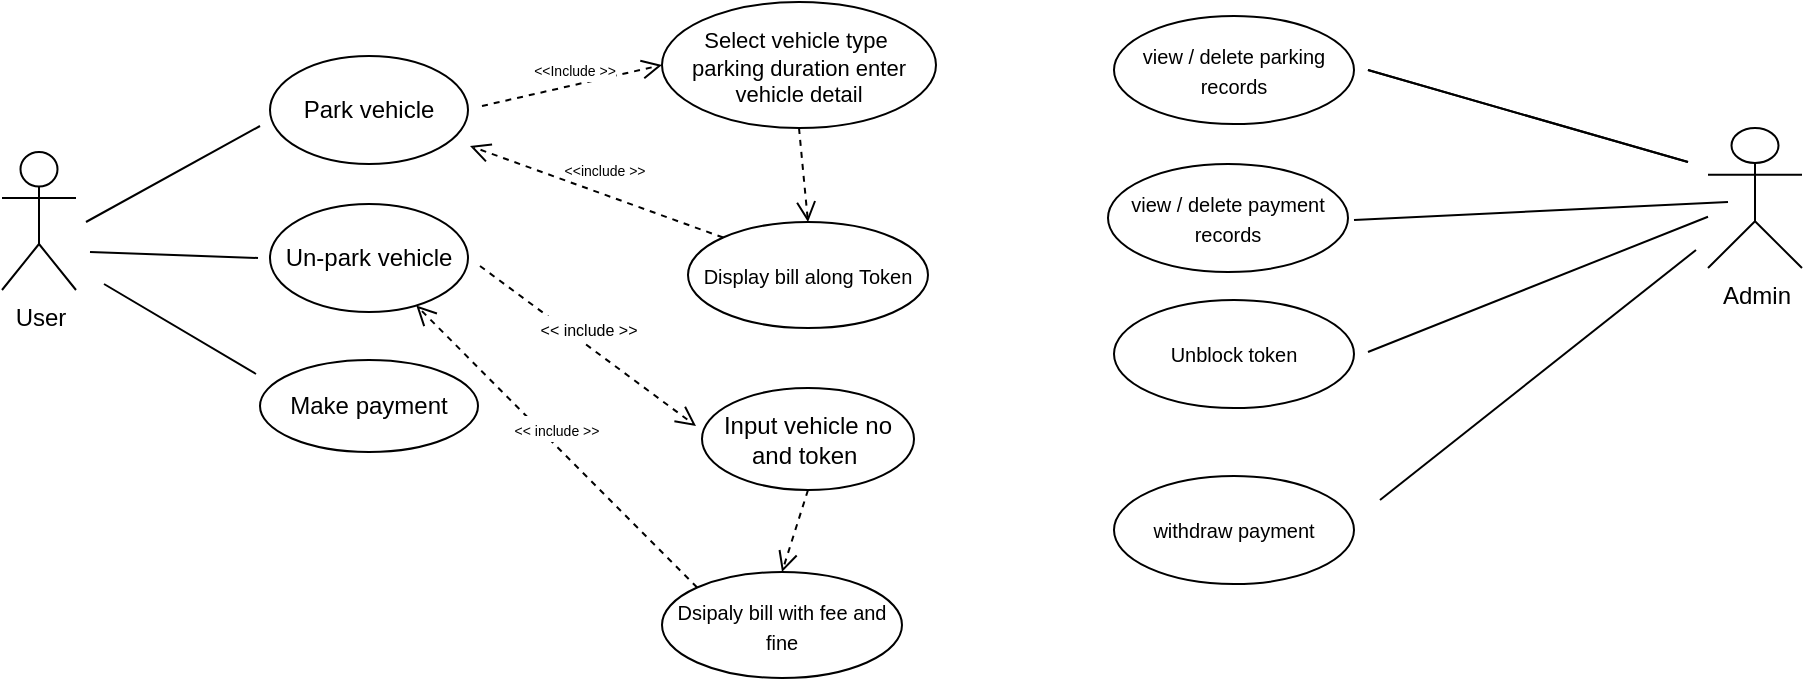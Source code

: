 <mxfile version="24.7.17">
  <diagram id="C5RBs43oDa-KdzZeNtuy" name="Page-1">
    <mxGraphModel dx="1036" dy="614" grid="0" gridSize="10" guides="1" tooltips="1" connect="1" arrows="1" fold="1" page="1" pageScale="1" pageWidth="827" pageHeight="1169" math="0" shadow="0">
      <root>
        <mxCell id="WIyWlLk6GJQsqaUBKTNV-0" />
        <mxCell id="WIyWlLk6GJQsqaUBKTNV-1" parent="WIyWlLk6GJQsqaUBKTNV-0" />
        <mxCell id="TEgpN5ifqae03Chc3j9u-0" value="User" style="shape=umlActor;verticalLabelPosition=bottom;verticalAlign=top;html=1;outlineConnect=0;" vertex="1" parent="WIyWlLk6GJQsqaUBKTNV-1">
          <mxGeometry x="91" y="188" width="37" height="69" as="geometry" />
        </mxCell>
        <mxCell id="TEgpN5ifqae03Chc3j9u-2" value="Park vehicle" style="ellipse;whiteSpace=wrap;html=1;" vertex="1" parent="WIyWlLk6GJQsqaUBKTNV-1">
          <mxGeometry x="225" y="140" width="99" height="54" as="geometry" />
        </mxCell>
        <mxCell id="TEgpN5ifqae03Chc3j9u-3" value="Make payment" style="ellipse;whiteSpace=wrap;html=1;" vertex="1" parent="WIyWlLk6GJQsqaUBKTNV-1">
          <mxGeometry x="220" y="292" width="109" height="46" as="geometry" />
        </mxCell>
        <mxCell id="TEgpN5ifqae03Chc3j9u-4" value="" style="endArrow=none;html=1;rounded=0;" edge="1" parent="WIyWlLk6GJQsqaUBKTNV-1">
          <mxGeometry width="50" height="50" relative="1" as="geometry">
            <mxPoint x="133" y="223" as="sourcePoint" />
            <mxPoint x="220" y="175" as="targetPoint" />
          </mxGeometry>
        </mxCell>
        <mxCell id="TEgpN5ifqae03Chc3j9u-5" value="" style="endArrow=none;html=1;rounded=0;" edge="1" parent="WIyWlLk6GJQsqaUBKTNV-1">
          <mxGeometry width="50" height="50" relative="1" as="geometry">
            <mxPoint x="135" y="238" as="sourcePoint" />
            <mxPoint x="219" y="241" as="targetPoint" />
          </mxGeometry>
        </mxCell>
        <mxCell id="TEgpN5ifqae03Chc3j9u-6" value="&lt;font style=&quot;font-size: 11px;&quot;&gt;Select vehicle type&amp;nbsp;&lt;/font&gt;&lt;div style=&quot;font-size: 11px;&quot;&gt;&lt;font style=&quot;font-size: 11px;&quot;&gt;parking duration enter vehicle detail&lt;/font&gt;&lt;/div&gt;" style="ellipse;whiteSpace=wrap;html=1;" vertex="1" parent="WIyWlLk6GJQsqaUBKTNV-1">
          <mxGeometry x="421" y="113" width="137" height="63" as="geometry" />
        </mxCell>
        <mxCell id="TEgpN5ifqae03Chc3j9u-7" value="Un-park vehicle" style="ellipse;whiteSpace=wrap;html=1;" vertex="1" parent="WIyWlLk6GJQsqaUBKTNV-1">
          <mxGeometry x="225" y="214" width="99" height="54" as="geometry" />
        </mxCell>
        <mxCell id="TEgpN5ifqae03Chc3j9u-8" value="" style="endArrow=none;html=1;rounded=0;" edge="1" parent="WIyWlLk6GJQsqaUBKTNV-1">
          <mxGeometry width="50" height="50" relative="1" as="geometry">
            <mxPoint x="142" y="254" as="sourcePoint" />
            <mxPoint x="218" y="299" as="targetPoint" />
          </mxGeometry>
        </mxCell>
        <mxCell id="TEgpN5ifqae03Chc3j9u-10" value="&lt;font style=&quot;font-size: 7px;&quot;&gt;&amp;lt;&amp;lt;Include &amp;gt;&amp;gt;&lt;/font&gt;" style="html=1;verticalAlign=bottom;endArrow=open;dashed=1;endSize=8;curved=0;rounded=0;entryX=0;entryY=0.5;entryDx=0;entryDy=0;" edge="1" parent="WIyWlLk6GJQsqaUBKTNV-1" target="TEgpN5ifqae03Chc3j9u-6">
          <mxGeometry x="0.016" relative="1" as="geometry">
            <mxPoint x="331" y="165" as="sourcePoint" />
            <mxPoint x="394" y="165" as="targetPoint" />
            <mxPoint as="offset" />
          </mxGeometry>
        </mxCell>
        <mxCell id="TEgpN5ifqae03Chc3j9u-11" value="&lt;font style=&quot;font-size: 10px;&quot;&gt;Display bill along Token&lt;/font&gt;" style="ellipse;whiteSpace=wrap;html=1;" vertex="1" parent="WIyWlLk6GJQsqaUBKTNV-1">
          <mxGeometry x="434" y="223" width="120" height="53" as="geometry" />
        </mxCell>
        <mxCell id="TEgpN5ifqae03Chc3j9u-12" value="" style="html=1;verticalAlign=bottom;endArrow=open;dashed=1;endSize=8;curved=0;rounded=0;entryX=0.5;entryY=0;entryDx=0;entryDy=0;exitX=0.5;exitY=1;exitDx=0;exitDy=0;" edge="1" parent="WIyWlLk6GJQsqaUBKTNV-1" source="TEgpN5ifqae03Chc3j9u-6" target="TEgpN5ifqae03Chc3j9u-11">
          <mxGeometry relative="1" as="geometry">
            <mxPoint x="458" y="190" as="sourcePoint" />
            <mxPoint x="293" y="306" as="targetPoint" />
          </mxGeometry>
        </mxCell>
        <mxCell id="TEgpN5ifqae03Chc3j9u-13" value="" style="html=1;verticalAlign=bottom;endArrow=open;dashed=1;endSize=8;curved=0;rounded=0;exitX=0;exitY=0;exitDx=0;exitDy=0;" edge="1" parent="WIyWlLk6GJQsqaUBKTNV-1" source="TEgpN5ifqae03Chc3j9u-11">
          <mxGeometry x="-0.006" relative="1" as="geometry">
            <mxPoint x="373" y="306" as="sourcePoint" />
            <mxPoint x="325" y="185" as="targetPoint" />
            <mxPoint as="offset" />
          </mxGeometry>
        </mxCell>
        <mxCell id="TEgpN5ifqae03Chc3j9u-14" value="Input vehicle no and token&amp;nbsp;" style="ellipse;whiteSpace=wrap;html=1;" vertex="1" parent="WIyWlLk6GJQsqaUBKTNV-1">
          <mxGeometry x="441" y="306" width="106" height="51" as="geometry" />
        </mxCell>
        <mxCell id="TEgpN5ifqae03Chc3j9u-15" value="&lt;font style=&quot;font-size: 8px;&quot;&gt;&amp;lt;&amp;lt; include &amp;gt;&amp;gt;&lt;/font&gt;" style="html=1;verticalAlign=bottom;endArrow=open;dashed=1;endSize=8;curved=0;rounded=0;" edge="1" parent="WIyWlLk6GJQsqaUBKTNV-1">
          <mxGeometry relative="1" as="geometry">
            <mxPoint x="330" y="245" as="sourcePoint" />
            <mxPoint x="438" y="325" as="targetPoint" />
          </mxGeometry>
        </mxCell>
        <mxCell id="TEgpN5ifqae03Chc3j9u-17" value="&lt;font style=&quot;font-size: 10px;&quot;&gt;Dsipaly bill with fee and fine&lt;/font&gt;" style="ellipse;whiteSpace=wrap;html=1;" vertex="1" parent="WIyWlLk6GJQsqaUBKTNV-1">
          <mxGeometry x="421" y="398" width="120" height="53" as="geometry" />
        </mxCell>
        <mxCell id="TEgpN5ifqae03Chc3j9u-18" value="" style="html=1;verticalAlign=bottom;endArrow=open;dashed=1;endSize=8;curved=0;rounded=0;exitX=0.5;exitY=1;exitDx=0;exitDy=0;entryX=0.5;entryY=0;entryDx=0;entryDy=0;" edge="1" parent="WIyWlLk6GJQsqaUBKTNV-1" source="TEgpN5ifqae03Chc3j9u-14" target="TEgpN5ifqae03Chc3j9u-17">
          <mxGeometry relative="1" as="geometry">
            <mxPoint x="373" y="346" as="sourcePoint" />
            <mxPoint x="293" y="346" as="targetPoint" />
          </mxGeometry>
        </mxCell>
        <mxCell id="TEgpN5ifqae03Chc3j9u-19" value="&lt;font style=&quot;font-size: 7px;&quot;&gt;&amp;lt;&amp;lt; include &amp;gt;&amp;gt;&lt;/font&gt;" style="html=1;verticalAlign=bottom;endArrow=open;dashed=1;endSize=8;curved=0;rounded=0;exitX=0;exitY=0;exitDx=0;exitDy=0;" edge="1" parent="WIyWlLk6GJQsqaUBKTNV-1" source="TEgpN5ifqae03Chc3j9u-17" target="TEgpN5ifqae03Chc3j9u-7">
          <mxGeometry relative="1" as="geometry">
            <mxPoint x="373" y="346" as="sourcePoint" />
            <mxPoint x="293" y="346" as="targetPoint" />
          </mxGeometry>
        </mxCell>
        <mxCell id="TEgpN5ifqae03Chc3j9u-20" value="&lt;font style=&quot;font-size: 7px;&quot;&gt;&amp;lt;&amp;lt;include &amp;gt;&amp;gt;&lt;/font&gt;" style="text;html=1;align=center;verticalAlign=middle;resizable=0;points=[];autosize=1;strokeColor=none;fillColor=none;" vertex="1" parent="WIyWlLk6GJQsqaUBKTNV-1">
          <mxGeometry x="363" y="183" width="58" height="26" as="geometry" />
        </mxCell>
        <mxCell id="TEgpN5ifqae03Chc3j9u-21" value="Admin" style="shape=umlActor;verticalLabelPosition=bottom;verticalAlign=top;html=1;" vertex="1" parent="WIyWlLk6GJQsqaUBKTNV-1">
          <mxGeometry x="944" y="176" width="47" height="70" as="geometry" />
        </mxCell>
        <mxCell id="TEgpN5ifqae03Chc3j9u-22" value="&lt;font style=&quot;font-size: 10px;&quot;&gt;view / delete parking records&lt;/font&gt;" style="ellipse;whiteSpace=wrap;html=1;" vertex="1" parent="WIyWlLk6GJQsqaUBKTNV-1">
          <mxGeometry x="647" y="120" width="120" height="54" as="geometry" />
        </mxCell>
        <mxCell id="TEgpN5ifqae03Chc3j9u-23" value="&lt;font style=&quot;font-size: 10px;&quot;&gt;view / delete payment records&lt;/font&gt;" style="ellipse;whiteSpace=wrap;html=1;" vertex="1" parent="WIyWlLk6GJQsqaUBKTNV-1">
          <mxGeometry x="644" y="194" width="120" height="54" as="geometry" />
        </mxCell>
        <mxCell id="TEgpN5ifqae03Chc3j9u-24" value="&lt;font style=&quot;font-size: 10px;&quot;&gt;Unblock token&lt;/font&gt;" style="ellipse;whiteSpace=wrap;html=1;" vertex="1" parent="WIyWlLk6GJQsqaUBKTNV-1">
          <mxGeometry x="647" y="262" width="120" height="54" as="geometry" />
        </mxCell>
        <mxCell id="TEgpN5ifqae03Chc3j9u-25" value="&lt;font style=&quot;font-size: 10px;&quot;&gt;withdraw payment&lt;/font&gt;" style="ellipse;whiteSpace=wrap;html=1;" vertex="1" parent="WIyWlLk6GJQsqaUBKTNV-1">
          <mxGeometry x="647" y="350" width="120" height="54" as="geometry" />
        </mxCell>
        <mxCell id="TEgpN5ifqae03Chc3j9u-27" value="" style="endArrow=none;html=1;rounded=0;" edge="1" parent="WIyWlLk6GJQsqaUBKTNV-1">
          <mxGeometry width="50" height="50" relative="1" as="geometry">
            <mxPoint x="774" y="147" as="sourcePoint" />
            <mxPoint x="934" y="193" as="targetPoint" />
          </mxGeometry>
        </mxCell>
        <mxCell id="TEgpN5ifqae03Chc3j9u-30" value="" style="endArrow=none;html=1;rounded=0;" edge="1" parent="WIyWlLk6GJQsqaUBKTNV-1">
          <mxGeometry width="50" height="50" relative="1" as="geometry">
            <mxPoint x="774" y="147" as="sourcePoint" />
            <mxPoint x="934" y="193" as="targetPoint" />
          </mxGeometry>
        </mxCell>
        <mxCell id="TEgpN5ifqae03Chc3j9u-31" value="" style="endArrow=none;html=1;rounded=0;" edge="1" parent="WIyWlLk6GJQsqaUBKTNV-1" target="TEgpN5ifqae03Chc3j9u-21">
          <mxGeometry width="50" height="50" relative="1" as="geometry">
            <mxPoint x="774" y="288" as="sourcePoint" />
            <mxPoint x="944" y="203" as="targetPoint" />
          </mxGeometry>
        </mxCell>
        <mxCell id="TEgpN5ifqae03Chc3j9u-32" value="" style="endArrow=none;html=1;rounded=0;" edge="1" parent="WIyWlLk6GJQsqaUBKTNV-1">
          <mxGeometry width="50" height="50" relative="1" as="geometry">
            <mxPoint x="767" y="222" as="sourcePoint" />
            <mxPoint x="954" y="213" as="targetPoint" />
          </mxGeometry>
        </mxCell>
        <mxCell id="TEgpN5ifqae03Chc3j9u-33" value="" style="endArrow=none;html=1;rounded=0;" edge="1" parent="WIyWlLk6GJQsqaUBKTNV-1">
          <mxGeometry width="50" height="50" relative="1" as="geometry">
            <mxPoint x="780" y="362" as="sourcePoint" />
            <mxPoint x="938" y="237" as="targetPoint" />
          </mxGeometry>
        </mxCell>
      </root>
    </mxGraphModel>
  </diagram>
</mxfile>
